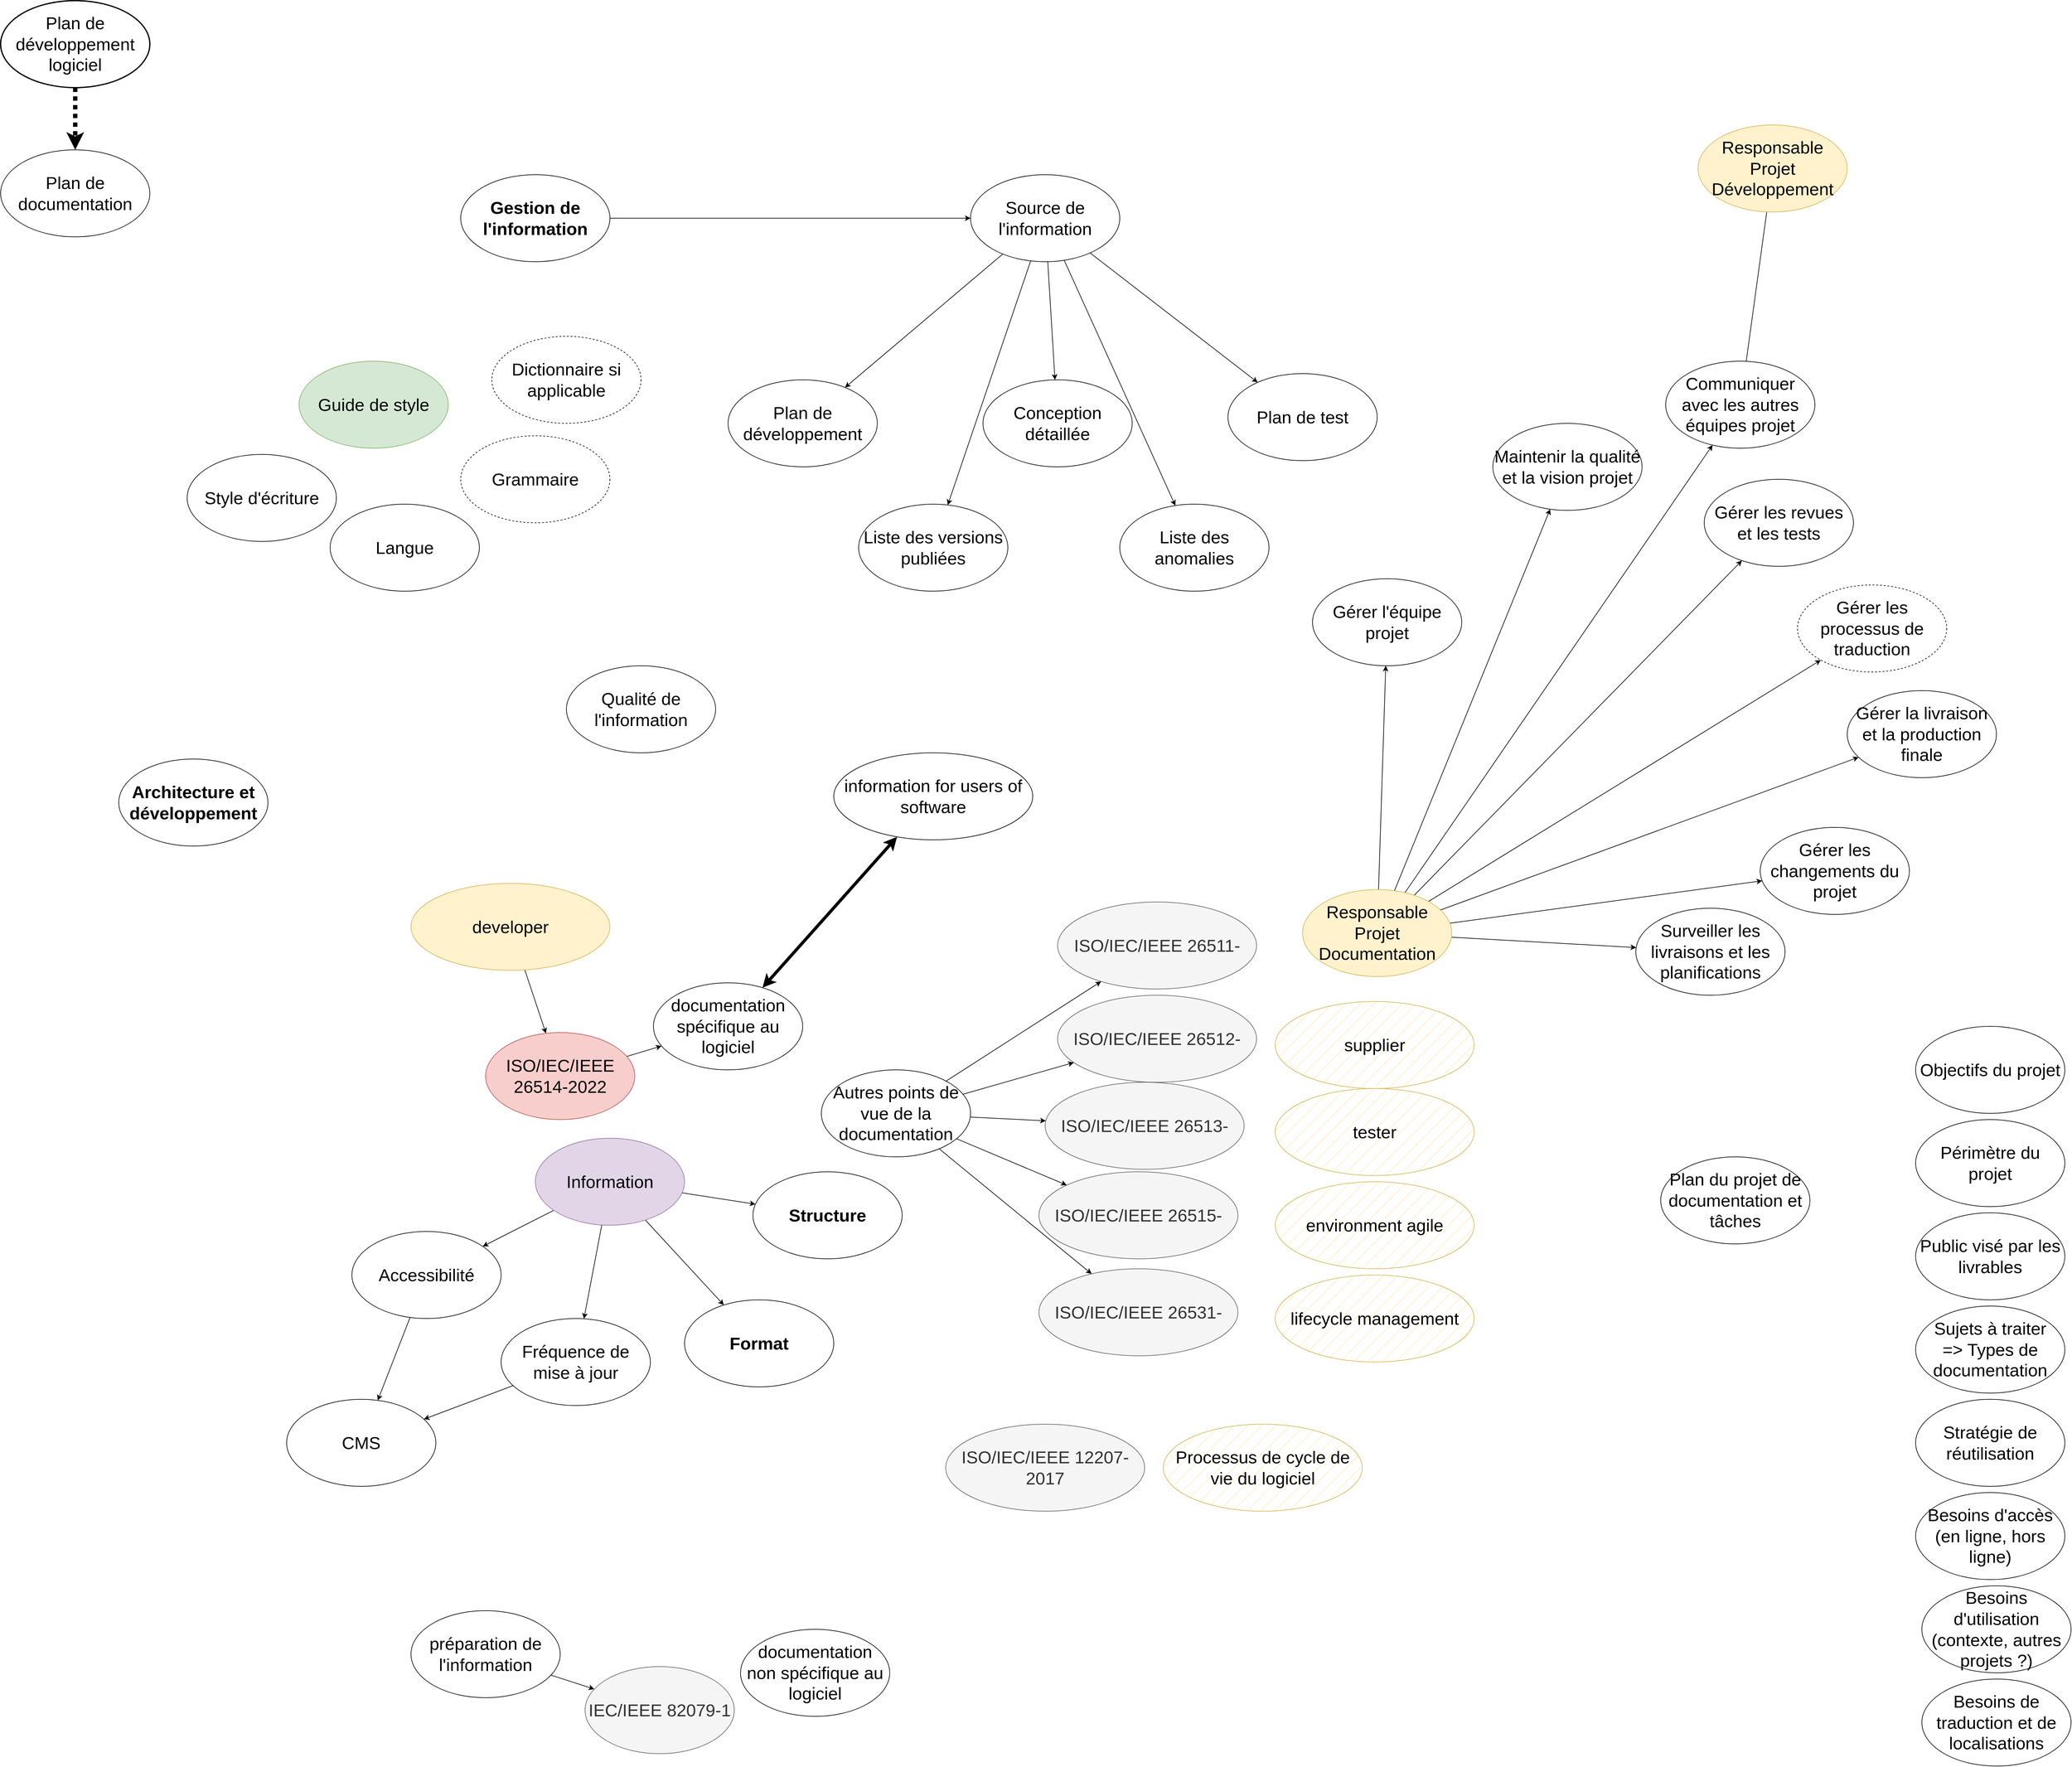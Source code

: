 <mxfile version="26.0.4">
  <diagram name="Page-1" id="BIDaeY3QTPUU3SY5W4b0">
    <mxGraphModel dx="3357" dy="4531" grid="1" gridSize="10" guides="1" tooltips="1" connect="1" arrows="1" fold="1" page="1" pageScale="1" pageWidth="1169" pageHeight="827" math="0" shadow="0">
      <root>
        <mxCell id="0" />
        <mxCell id="1" parent="0" />
        <mxCell id="pOz3Xbr77kyRt1sYzAAJ-1" value="Architecture et développement" style="ellipse;whiteSpace=wrap;html=1;strokeColor=default;align=center;verticalAlign=middle;fontFamily=Helvetica;fontSize=28;fontColor=default;fillColor=default;fontStyle=1" parent="1" vertex="1">
          <mxGeometry x="-150" y="-250" width="240" height="140" as="geometry" />
        </mxCell>
        <mxCell id="pOz3Xbr77kyRt1sYzAAJ-2" value="Qualité de l&#39;information" style="ellipse;whiteSpace=wrap;html=1;strokeColor=default;align=center;verticalAlign=middle;fontFamily=Helvetica;fontSize=28;fontColor=default;fillColor=default;" parent="1" vertex="1">
          <mxGeometry x="570" y="-400" width="240" height="140" as="geometry" />
        </mxCell>
        <mxCell id="3t2eln8wta4C8ZP0yIUS-1" value="Structure" style="ellipse;whiteSpace=wrap;html=1;fontSize=28;fontStyle=1" vertex="1" parent="1">
          <mxGeometry x="870" y="414" width="240" height="140" as="geometry" />
        </mxCell>
        <mxCell id="3t2eln8wta4C8ZP0yIUS-2" value="Format" style="ellipse;whiteSpace=wrap;html=1;strokeColor=default;align=center;verticalAlign=middle;fontFamily=Helvetica;fontSize=28;fontColor=default;fillColor=default;fontStyle=1" vertex="1" parent="1">
          <mxGeometry x="760" y="620" width="240" height="140" as="geometry" />
        </mxCell>
        <mxCell id="3t2eln8wta4C8ZP0yIUS-4" style="rounded=0;orthogonalLoop=1;jettySize=auto;html=1;" edge="1" parent="1" source="3t2eln8wta4C8ZP0yIUS-3" target="3t2eln8wta4C8ZP0yIUS-1">
          <mxGeometry relative="1" as="geometry" />
        </mxCell>
        <mxCell id="3t2eln8wta4C8ZP0yIUS-5" style="rounded=0;orthogonalLoop=1;jettySize=auto;html=1;" edge="1" parent="1" source="3t2eln8wta4C8ZP0yIUS-3" target="3t2eln8wta4C8ZP0yIUS-2">
          <mxGeometry relative="1" as="geometry" />
        </mxCell>
        <mxCell id="3t2eln8wta4C8ZP0yIUS-28" style="rounded=0;orthogonalLoop=1;jettySize=auto;html=1;" edge="1" parent="1" source="3t2eln8wta4C8ZP0yIUS-3" target="3t2eln8wta4C8ZP0yIUS-27">
          <mxGeometry relative="1" as="geometry" />
        </mxCell>
        <mxCell id="3t2eln8wta4C8ZP0yIUS-29" style="rounded=0;orthogonalLoop=1;jettySize=auto;html=1;" edge="1" parent="1" source="3t2eln8wta4C8ZP0yIUS-3" target="3t2eln8wta4C8ZP0yIUS-26">
          <mxGeometry relative="1" as="geometry" />
        </mxCell>
        <mxCell id="3t2eln8wta4C8ZP0yIUS-3" value="Information" style="ellipse;whiteSpace=wrap;html=1;strokeColor=#9673a6;align=center;verticalAlign=middle;fontFamily=Helvetica;fontSize=28;fillColor=#e1d5e7;" vertex="1" parent="1">
          <mxGeometry x="520" y="360" width="240" height="140" as="geometry" />
        </mxCell>
        <mxCell id="3t2eln8wta4C8ZP0yIUS-51" style="rounded=0;orthogonalLoop=1;jettySize=auto;html=1;exitX=1;exitY=0.5;exitDx=0;exitDy=0;" edge="1" parent="1" source="3t2eln8wta4C8ZP0yIUS-6" target="3t2eln8wta4C8ZP0yIUS-49">
          <mxGeometry relative="1" as="geometry" />
        </mxCell>
        <mxCell id="3t2eln8wta4C8ZP0yIUS-6" value="Gestion de l&#39;information" style="ellipse;whiteSpace=wrap;html=1;strokeColor=default;align=center;verticalAlign=middle;fontFamily=Helvetica;fontSize=28;fontColor=default;fillColor=default;fontStyle=1" vertex="1" parent="1">
          <mxGeometry x="400" y="-1190" width="240" height="140" as="geometry" />
        </mxCell>
        <mxCell id="3t2eln8wta4C8ZP0yIUS-7" value="IEC/IEEE 82079-1" style="ellipse;whiteSpace=wrap;html=1;strokeColor=#666666;align=center;verticalAlign=middle;fontFamily=Helvetica;fontSize=28;fontColor=#333333;fillColor=#f5f5f5;" vertex="1" parent="1">
          <mxGeometry x="600" y="1210" width="240" height="140" as="geometry" />
        </mxCell>
        <mxCell id="3t2eln8wta4C8ZP0yIUS-9" style="rounded=0;orthogonalLoop=1;jettySize=auto;html=1;" edge="1" parent="1" source="3t2eln8wta4C8ZP0yIUS-8" target="3t2eln8wta4C8ZP0yIUS-7">
          <mxGeometry relative="1" as="geometry" />
        </mxCell>
        <mxCell id="3t2eln8wta4C8ZP0yIUS-8" value="préparation de l&#39;information" style="ellipse;whiteSpace=wrap;html=1;strokeColor=default;align=center;verticalAlign=middle;fontFamily=Helvetica;fontSize=28;fontColor=default;fillColor=default;" vertex="1" parent="1">
          <mxGeometry x="320" y="1120" width="240" height="140" as="geometry" />
        </mxCell>
        <mxCell id="3t2eln8wta4C8ZP0yIUS-10" value="documentation non spécifique au logiciel" style="ellipse;whiteSpace=wrap;html=1;strokeColor=default;align=center;verticalAlign=middle;fontFamily=Helvetica;fontSize=28;fontColor=default;fillColor=default;" vertex="1" parent="1">
          <mxGeometry x="850" y="1150" width="240" height="140" as="geometry" />
        </mxCell>
        <mxCell id="3t2eln8wta4C8ZP0yIUS-13" style="rounded=0;orthogonalLoop=1;jettySize=auto;html=1;" edge="1" parent="1" source="3t2eln8wta4C8ZP0yIUS-11" target="3t2eln8wta4C8ZP0yIUS-12">
          <mxGeometry relative="1" as="geometry" />
        </mxCell>
        <mxCell id="3t2eln8wta4C8ZP0yIUS-11" value="ISO/IEC/IEEE 26514-2022" style="ellipse;whiteSpace=wrap;html=1;strokeColor=#b85450;align=center;verticalAlign=middle;fontFamily=Helvetica;fontSize=28;fillColor=#f8cecc;" vertex="1" parent="1">
          <mxGeometry x="440" y="190" width="240" height="140" as="geometry" />
        </mxCell>
        <mxCell id="3t2eln8wta4C8ZP0yIUS-12" value="documentation spécifique au logiciel" style="ellipse;whiteSpace=wrap;html=1;strokeColor=default;align=center;verticalAlign=middle;fontFamily=Helvetica;fontSize=28;fontColor=default;fillColor=default;" vertex="1" parent="1">
          <mxGeometry x="710" y="110" width="240" height="140" as="geometry" />
        </mxCell>
        <mxCell id="3t2eln8wta4C8ZP0yIUS-14" value="ISO/IEC/IEEE 26511-" style="ellipse;whiteSpace=wrap;html=1;strokeColor=#666666;align=center;verticalAlign=middle;fontFamily=Helvetica;fontSize=28;fontColor=#333333;fillColor=#f5f5f5;" vertex="1" parent="1">
          <mxGeometry x="1360" y="-20" width="320" height="140" as="geometry" />
        </mxCell>
        <mxCell id="3t2eln8wta4C8ZP0yIUS-15" value="ISO/IEC/IEEE 26512-" style="ellipse;whiteSpace=wrap;html=1;strokeColor=#666666;align=center;verticalAlign=middle;fontFamily=Helvetica;fontSize=28;fontColor=#333333;fillColor=#f5f5f5;" vertex="1" parent="1">
          <mxGeometry x="1360" y="130" width="320" height="140" as="geometry" />
        </mxCell>
        <mxCell id="3t2eln8wta4C8ZP0yIUS-16" value="ISO/IEC/IEEE 26513-" style="ellipse;whiteSpace=wrap;html=1;strokeColor=#666666;align=center;verticalAlign=middle;fontFamily=Helvetica;fontSize=28;fontColor=#333333;fillColor=#f5f5f5;" vertex="1" parent="1">
          <mxGeometry x="1340" y="270" width="320" height="140" as="geometry" />
        </mxCell>
        <mxCell id="3t2eln8wta4C8ZP0yIUS-17" value="ISO/IEC/IEEE 26515-" style="ellipse;whiteSpace=wrap;html=1;strokeColor=#666666;align=center;verticalAlign=middle;fontFamily=Helvetica;fontSize=28;fontColor=#333333;fillColor=#f5f5f5;" vertex="1" parent="1">
          <mxGeometry x="1330" y="414" width="320" height="140" as="geometry" />
        </mxCell>
        <mxCell id="3t2eln8wta4C8ZP0yIUS-18" value="ISO/IEC/IEEE 26531-" style="ellipse;whiteSpace=wrap;html=1;strokeColor=#666666;align=center;verticalAlign=middle;fontFamily=Helvetica;fontSize=28;fontColor=#333333;fillColor=#f5f5f5;" vertex="1" parent="1">
          <mxGeometry x="1330" y="570" width="320" height="140" as="geometry" />
        </mxCell>
        <mxCell id="3t2eln8wta4C8ZP0yIUS-20" style="rounded=0;orthogonalLoop=1;jettySize=auto;html=1;" edge="1" parent="1" source="3t2eln8wta4C8ZP0yIUS-19" target="3t2eln8wta4C8ZP0yIUS-14">
          <mxGeometry relative="1" as="geometry" />
        </mxCell>
        <mxCell id="3t2eln8wta4C8ZP0yIUS-21" style="rounded=0;orthogonalLoop=1;jettySize=auto;html=1;strokeColor=default;align=center;verticalAlign=middle;fontFamily=Helvetica;fontSize=11;fontColor=default;labelBackgroundColor=default;endArrow=classic;" edge="1" parent="1" source="3t2eln8wta4C8ZP0yIUS-19" target="3t2eln8wta4C8ZP0yIUS-15">
          <mxGeometry relative="1" as="geometry" />
        </mxCell>
        <mxCell id="3t2eln8wta4C8ZP0yIUS-22" style="rounded=0;orthogonalLoop=1;jettySize=auto;html=1;strokeColor=default;align=center;verticalAlign=middle;fontFamily=Helvetica;fontSize=11;fontColor=default;labelBackgroundColor=default;endArrow=classic;" edge="1" parent="1" source="3t2eln8wta4C8ZP0yIUS-19" target="3t2eln8wta4C8ZP0yIUS-16">
          <mxGeometry relative="1" as="geometry" />
        </mxCell>
        <mxCell id="3t2eln8wta4C8ZP0yIUS-23" style="rounded=0;orthogonalLoop=1;jettySize=auto;html=1;" edge="1" parent="1" source="3t2eln8wta4C8ZP0yIUS-19" target="3t2eln8wta4C8ZP0yIUS-17">
          <mxGeometry relative="1" as="geometry" />
        </mxCell>
        <mxCell id="3t2eln8wta4C8ZP0yIUS-24" style="rounded=0;orthogonalLoop=1;jettySize=auto;html=1;strokeColor=default;align=center;verticalAlign=middle;fontFamily=Helvetica;fontSize=11;fontColor=default;labelBackgroundColor=default;endArrow=classic;" edge="1" parent="1" source="3t2eln8wta4C8ZP0yIUS-19" target="3t2eln8wta4C8ZP0yIUS-18">
          <mxGeometry relative="1" as="geometry" />
        </mxCell>
        <mxCell id="3t2eln8wta4C8ZP0yIUS-19" value="Autres points de vue de la documentation" style="ellipse;whiteSpace=wrap;html=1;fontSize=28;" vertex="1" parent="1">
          <mxGeometry x="980" y="250" width="240" height="140" as="geometry" />
        </mxCell>
        <mxCell id="3t2eln8wta4C8ZP0yIUS-25" value="CMS" style="ellipse;whiteSpace=wrap;html=1;strokeColor=default;align=center;verticalAlign=middle;fontFamily=Helvetica;fontSize=28;fontColor=default;fillColor=default;" vertex="1" parent="1">
          <mxGeometry x="120" y="780" width="240" height="140" as="geometry" />
        </mxCell>
        <mxCell id="3t2eln8wta4C8ZP0yIUS-30" style="rounded=0;orthogonalLoop=1;jettySize=auto;html=1;" edge="1" parent="1" source="3t2eln8wta4C8ZP0yIUS-26" target="3t2eln8wta4C8ZP0yIUS-25">
          <mxGeometry relative="1" as="geometry" />
        </mxCell>
        <mxCell id="3t2eln8wta4C8ZP0yIUS-26" value="Fréquence de mise à jour" style="ellipse;whiteSpace=wrap;html=1;strokeColor=default;align=center;verticalAlign=middle;fontFamily=Helvetica;fontSize=28;fontColor=default;fillColor=default;" vertex="1" parent="1">
          <mxGeometry x="465" y="650" width="240" height="140" as="geometry" />
        </mxCell>
        <mxCell id="3t2eln8wta4C8ZP0yIUS-31" style="rounded=0;orthogonalLoop=1;jettySize=auto;html=1;" edge="1" parent="1" source="3t2eln8wta4C8ZP0yIUS-27" target="3t2eln8wta4C8ZP0yIUS-25">
          <mxGeometry relative="1" as="geometry" />
        </mxCell>
        <mxCell id="3t2eln8wta4C8ZP0yIUS-27" value="Accessibilité" style="ellipse;whiteSpace=wrap;html=1;strokeColor=default;align=center;verticalAlign=middle;fontFamily=Helvetica;fontSize=28;fontColor=default;fillColor=default;" vertex="1" parent="1">
          <mxGeometry x="225" y="510" width="240" height="140" as="geometry" />
        </mxCell>
        <mxCell id="3t2eln8wta4C8ZP0yIUS-33" value="supplier" style="ellipse;whiteSpace=wrap;html=1;strokeColor=#d6b656;align=center;verticalAlign=middle;fontFamily=Helvetica;fontSize=28;fillColor=#fff2cc;fillStyle=hatch;" vertex="1" parent="1">
          <mxGeometry x="1710" y="140" width="320" height="140" as="geometry" />
        </mxCell>
        <mxCell id="3t2eln8wta4C8ZP0yIUS-34" value="tester" style="ellipse;whiteSpace=wrap;html=1;strokeColor=#d6b656;align=center;verticalAlign=middle;fontFamily=Helvetica;fontSize=28;fillColor=#fff2cc;fillStyle=hatch;" vertex="1" parent="1">
          <mxGeometry x="1710" y="280" width="320" height="140" as="geometry" />
        </mxCell>
        <mxCell id="3t2eln8wta4C8ZP0yIUS-50" style="rounded=0;orthogonalLoop=1;jettySize=auto;html=1;" edge="1" parent="1" source="3t2eln8wta4C8ZP0yIUS-35" target="3t2eln8wta4C8ZP0yIUS-11">
          <mxGeometry relative="1" as="geometry" />
        </mxCell>
        <mxCell id="3t2eln8wta4C8ZP0yIUS-35" value="developer" style="ellipse;whiteSpace=wrap;html=1;strokeColor=#d6b656;align=center;verticalAlign=middle;fontFamily=Helvetica;fontSize=28;fillColor=#fff2cc;" vertex="1" parent="1">
          <mxGeometry x="320" y="-50" width="320" height="140" as="geometry" />
        </mxCell>
        <mxCell id="3t2eln8wta4C8ZP0yIUS-38" style="rounded=0;orthogonalLoop=1;jettySize=auto;html=1;startArrow=classic;startFill=1;strokeWidth=5;" edge="1" parent="1" source="3t2eln8wta4C8ZP0yIUS-36" target="3t2eln8wta4C8ZP0yIUS-12">
          <mxGeometry relative="1" as="geometry">
            <mxPoint x="1081.658" y="-114.594" as="targetPoint" />
          </mxGeometry>
        </mxCell>
        <mxCell id="3t2eln8wta4C8ZP0yIUS-36" value="information for users of software" style="ellipse;whiteSpace=wrap;html=1;strokeColor=default;align=center;verticalAlign=middle;fontFamily=Helvetica;fontSize=28;fontColor=default;fillColor=default;" vertex="1" parent="1">
          <mxGeometry x="1000" y="-260" width="320" height="140" as="geometry" />
        </mxCell>
        <mxCell id="3t2eln8wta4C8ZP0yIUS-39" value="environment agile" style="ellipse;whiteSpace=wrap;html=1;strokeColor=#d6b656;align=center;verticalAlign=middle;fontFamily=Helvetica;fontSize=28;fillColor=#fff2cc;fillStyle=hatch;" vertex="1" parent="1">
          <mxGeometry x="1710" y="430" width="320" height="140" as="geometry" />
        </mxCell>
        <mxCell id="3t2eln8wta4C8ZP0yIUS-40" value="lifecycle management" style="ellipse;whiteSpace=wrap;html=1;strokeColor=#d6b656;align=center;verticalAlign=middle;fontFamily=Helvetica;fontSize=28;fillColor=#fff2cc;fillStyle=hatch;" vertex="1" parent="1">
          <mxGeometry x="1710" y="580" width="320" height="140" as="geometry" />
        </mxCell>
        <mxCell id="3t2eln8wta4C8ZP0yIUS-42" value="ISO/IEC/IEEE 12207-2017" style="ellipse;whiteSpace=wrap;html=1;strokeColor=#666666;align=center;verticalAlign=middle;fontFamily=Helvetica;fontSize=28;fontColor=#333333;fillColor=#f5f5f5;" vertex="1" parent="1">
          <mxGeometry x="1180" y="820" width="320" height="140" as="geometry" />
        </mxCell>
        <mxCell id="3t2eln8wta4C8ZP0yIUS-43" value="Processus de cycle de vie du logiciel" style="ellipse;whiteSpace=wrap;html=1;strokeColor=#d6b656;align=center;verticalAlign=middle;fontFamily=Helvetica;fontSize=28;fillColor=#fff2cc;fillStyle=hatch;" vertex="1" parent="1">
          <mxGeometry x="1530" y="820" width="320" height="140" as="geometry" />
        </mxCell>
        <mxCell id="3t2eln8wta4C8ZP0yIUS-44" value="Plan de développement" style="ellipse;whiteSpace=wrap;html=1;strokeColor=default;align=center;verticalAlign=middle;fontFamily=Helvetica;fontSize=28;fontColor=default;fillColor=default;" vertex="1" parent="1">
          <mxGeometry x="830" y="-860" width="240" height="140" as="geometry" />
        </mxCell>
        <mxCell id="3t2eln8wta4C8ZP0yIUS-45" value="Conception détaillée" style="ellipse;whiteSpace=wrap;html=1;strokeColor=default;align=center;verticalAlign=middle;fontFamily=Helvetica;fontSize=28;fontColor=default;fillColor=default;" vertex="1" parent="1">
          <mxGeometry x="1240" y="-860" width="240" height="140" as="geometry" />
        </mxCell>
        <mxCell id="3t2eln8wta4C8ZP0yIUS-46" value="Plan de test" style="ellipse;whiteSpace=wrap;html=1;strokeColor=default;align=center;verticalAlign=middle;fontFamily=Helvetica;fontSize=28;fontColor=default;fillColor=default;" vertex="1" parent="1">
          <mxGeometry x="1634" y="-870" width="240" height="140" as="geometry" />
        </mxCell>
        <mxCell id="3t2eln8wta4C8ZP0yIUS-47" value="Liste des versions publiées" style="ellipse;whiteSpace=wrap;html=1;strokeColor=default;align=center;verticalAlign=middle;fontFamily=Helvetica;fontSize=28;fontColor=default;fillColor=default;" vertex="1" parent="1">
          <mxGeometry x="1040" y="-660" width="240" height="140" as="geometry" />
        </mxCell>
        <mxCell id="3t2eln8wta4C8ZP0yIUS-48" value="Liste des anomalies" style="ellipse;whiteSpace=wrap;html=1;strokeColor=default;align=center;verticalAlign=middle;fontFamily=Helvetica;fontSize=28;fontColor=default;fillColor=default;" vertex="1" parent="1">
          <mxGeometry x="1460" y="-660" width="240" height="140" as="geometry" />
        </mxCell>
        <mxCell id="3t2eln8wta4C8ZP0yIUS-52" style="rounded=0;orthogonalLoop=1;jettySize=auto;html=1;" edge="1" parent="1" source="3t2eln8wta4C8ZP0yIUS-49" target="3t2eln8wta4C8ZP0yIUS-44">
          <mxGeometry relative="1" as="geometry" />
        </mxCell>
        <mxCell id="3t2eln8wta4C8ZP0yIUS-53" style="rounded=0;orthogonalLoop=1;jettySize=auto;html=1;" edge="1" parent="1" source="3t2eln8wta4C8ZP0yIUS-49" target="3t2eln8wta4C8ZP0yIUS-45">
          <mxGeometry relative="1" as="geometry" />
        </mxCell>
        <mxCell id="3t2eln8wta4C8ZP0yIUS-54" style="rounded=0;orthogonalLoop=1;jettySize=auto;html=1;" edge="1" parent="1" source="3t2eln8wta4C8ZP0yIUS-49" target="3t2eln8wta4C8ZP0yIUS-46">
          <mxGeometry relative="1" as="geometry" />
        </mxCell>
        <mxCell id="3t2eln8wta4C8ZP0yIUS-55" style="rounded=0;orthogonalLoop=1;jettySize=auto;html=1;" edge="1" parent="1" source="3t2eln8wta4C8ZP0yIUS-49" target="3t2eln8wta4C8ZP0yIUS-47">
          <mxGeometry relative="1" as="geometry" />
        </mxCell>
        <mxCell id="3t2eln8wta4C8ZP0yIUS-56" style="rounded=0;orthogonalLoop=1;jettySize=auto;html=1;" edge="1" parent="1" source="3t2eln8wta4C8ZP0yIUS-49" target="3t2eln8wta4C8ZP0yIUS-48">
          <mxGeometry relative="1" as="geometry" />
        </mxCell>
        <mxCell id="3t2eln8wta4C8ZP0yIUS-49" value="Source de l&#39;information" style="ellipse;whiteSpace=wrap;html=1;strokeColor=default;align=center;verticalAlign=middle;fontFamily=Helvetica;fontSize=28;fontColor=default;fillColor=default;" vertex="1" parent="1">
          <mxGeometry x="1220" y="-1190" width="240" height="140" as="geometry" />
        </mxCell>
        <mxCell id="3t2eln8wta4C8ZP0yIUS-57" value="Guide de style" style="ellipse;whiteSpace=wrap;html=1;strokeColor=#82b366;align=center;verticalAlign=middle;fontFamily=Helvetica;fontSize=28;fillColor=#d5e8d4;" vertex="1" parent="1">
          <mxGeometry x="140" y="-890" width="240" height="140" as="geometry" />
        </mxCell>
        <mxCell id="3t2eln8wta4C8ZP0yIUS-58" value="Style d&#39;écriture" style="ellipse;whiteSpace=wrap;html=1;strokeColor=default;align=center;verticalAlign=middle;fontFamily=Helvetica;fontSize=28;fontColor=default;fillColor=default;" vertex="1" parent="1">
          <mxGeometry x="-40" y="-740" width="240" height="140" as="geometry" />
        </mxCell>
        <mxCell id="3t2eln8wta4C8ZP0yIUS-59" value="Langue" style="ellipse;whiteSpace=wrap;html=1;strokeColor=default;align=center;verticalAlign=middle;fontFamily=Helvetica;fontSize=28;fontColor=default;fillColor=default;" vertex="1" parent="1">
          <mxGeometry x="190" y="-660" width="240" height="140" as="geometry" />
        </mxCell>
        <mxCell id="3t2eln8wta4C8ZP0yIUS-60" value="Dictionnaire si applicable" style="ellipse;whiteSpace=wrap;html=1;strokeColor=default;align=center;verticalAlign=middle;fontFamily=Helvetica;fontSize=28;fontColor=default;fillColor=default;dashed=1;" vertex="1" parent="1">
          <mxGeometry x="450" y="-930" width="240" height="140" as="geometry" />
        </mxCell>
        <mxCell id="3t2eln8wta4C8ZP0yIUS-62" value="Grammaire" style="ellipse;whiteSpace=wrap;html=1;strokeColor=default;align=center;verticalAlign=middle;fontFamily=Helvetica;fontSize=28;fontColor=default;fillColor=default;dashed=1;" vertex="1" parent="1">
          <mxGeometry x="400" y="-770" width="240" height="140" as="geometry" />
        </mxCell>
        <mxCell id="3t2eln8wta4C8ZP0yIUS-75" style="rounded=0;orthogonalLoop=1;jettySize=auto;html=1;" edge="1" parent="1" source="3t2eln8wta4C8ZP0yIUS-63" target="3t2eln8wta4C8ZP0yIUS-69">
          <mxGeometry relative="1" as="geometry" />
        </mxCell>
        <mxCell id="3t2eln8wta4C8ZP0yIUS-76" style="rounded=0;orthogonalLoop=1;jettySize=auto;html=1;" edge="1" parent="1" source="3t2eln8wta4C8ZP0yIUS-63" target="3t2eln8wta4C8ZP0yIUS-68">
          <mxGeometry relative="1" as="geometry" />
        </mxCell>
        <mxCell id="3t2eln8wta4C8ZP0yIUS-77" style="rounded=0;orthogonalLoop=1;jettySize=auto;html=1;" edge="1" parent="1" source="3t2eln8wta4C8ZP0yIUS-63" target="3t2eln8wta4C8ZP0yIUS-65">
          <mxGeometry relative="1" as="geometry" />
        </mxCell>
        <mxCell id="3t2eln8wta4C8ZP0yIUS-78" style="rounded=0;orthogonalLoop=1;jettySize=auto;html=1;" edge="1" parent="1" source="3t2eln8wta4C8ZP0yIUS-63" target="3t2eln8wta4C8ZP0yIUS-66">
          <mxGeometry relative="1" as="geometry" />
        </mxCell>
        <mxCell id="3t2eln8wta4C8ZP0yIUS-80" style="rounded=0;orthogonalLoop=1;jettySize=auto;html=1;" edge="1" parent="1" source="3t2eln8wta4C8ZP0yIUS-63" target="3t2eln8wta4C8ZP0yIUS-70">
          <mxGeometry relative="1" as="geometry" />
        </mxCell>
        <mxCell id="3t2eln8wta4C8ZP0yIUS-81" style="rounded=0;orthogonalLoop=1;jettySize=auto;html=1;" edge="1" parent="1" source="3t2eln8wta4C8ZP0yIUS-63" target="3t2eln8wta4C8ZP0yIUS-73">
          <mxGeometry relative="1" as="geometry" />
        </mxCell>
        <mxCell id="3t2eln8wta4C8ZP0yIUS-82" style="rounded=0;orthogonalLoop=1;jettySize=auto;html=1;" edge="1" parent="1" source="3t2eln8wta4C8ZP0yIUS-63" target="3t2eln8wta4C8ZP0yIUS-72">
          <mxGeometry relative="1" as="geometry" />
        </mxCell>
        <mxCell id="3t2eln8wta4C8ZP0yIUS-83" style="rounded=0;orthogonalLoop=1;jettySize=auto;html=1;" edge="1" parent="1" source="3t2eln8wta4C8ZP0yIUS-63" target="3t2eln8wta4C8ZP0yIUS-71">
          <mxGeometry relative="1" as="geometry" />
        </mxCell>
        <mxCell id="3t2eln8wta4C8ZP0yIUS-63" value="Responsable Projet Documentation" style="ellipse;whiteSpace=wrap;html=1;strokeColor=#d6b656;align=center;verticalAlign=middle;fontFamily=Helvetica;fontSize=28;fillColor=#fff2cc;" vertex="1" parent="1">
          <mxGeometry x="1754" y="-40" width="240" height="140" as="geometry" />
        </mxCell>
        <mxCell id="3t2eln8wta4C8ZP0yIUS-74" style="rounded=0;orthogonalLoop=1;jettySize=auto;html=1;endArrow=none;endFill=0;" edge="1" parent="1" source="3t2eln8wta4C8ZP0yIUS-64" target="3t2eln8wta4C8ZP0yIUS-69">
          <mxGeometry relative="1" as="geometry" />
        </mxCell>
        <mxCell id="3t2eln8wta4C8ZP0yIUS-64" value="Responsable Projet Développement" style="ellipse;whiteSpace=wrap;html=1;strokeColor=#d6b656;align=center;verticalAlign=middle;fontFamily=Helvetica;fontSize=28;fillColor=#fff2cc;" vertex="1" parent="1">
          <mxGeometry x="2390" y="-1270" width="240" height="140" as="geometry" />
        </mxCell>
        <mxCell id="3t2eln8wta4C8ZP0yIUS-65" value="Gérer l&#39;équipe projet" style="ellipse;whiteSpace=wrap;html=1;strokeColor=default;align=center;verticalAlign=middle;fontFamily=Helvetica;fontSize=28;fontColor=default;fillColor=default;" vertex="1" parent="1">
          <mxGeometry x="1770" y="-540" width="240" height="140" as="geometry" />
        </mxCell>
        <mxCell id="3t2eln8wta4C8ZP0yIUS-66" value="Surveiller les livraisons et les planifications" style="ellipse;whiteSpace=wrap;html=1;strokeColor=default;align=center;verticalAlign=middle;fontFamily=Helvetica;fontSize=28;fontColor=default;fillColor=default;" vertex="1" parent="1">
          <mxGeometry x="2290" y="-10" width="240" height="140" as="geometry" />
        </mxCell>
        <mxCell id="3t2eln8wta4C8ZP0yIUS-68" value="Maintenir la qualité et la vision projet" style="ellipse;whiteSpace=wrap;html=1;strokeColor=default;align=center;verticalAlign=middle;fontFamily=Helvetica;fontSize=28;fontColor=default;fillColor=default;" vertex="1" parent="1">
          <mxGeometry x="2060" y="-790" width="240" height="140" as="geometry" />
        </mxCell>
        <mxCell id="3t2eln8wta4C8ZP0yIUS-69" value="Communiquer avec les autres équipes projet" style="ellipse;whiteSpace=wrap;html=1;strokeColor=default;align=center;verticalAlign=middle;fontFamily=Helvetica;fontSize=28;fontColor=default;fillColor=default;" vertex="1" parent="1">
          <mxGeometry x="2338" y="-890" width="240" height="140" as="geometry" />
        </mxCell>
        <mxCell id="3t2eln8wta4C8ZP0yIUS-70" value="Gérer les changements du projet" style="ellipse;whiteSpace=wrap;html=1;strokeColor=default;align=center;verticalAlign=middle;fontFamily=Helvetica;fontSize=28;fontColor=default;fillColor=default;" vertex="1" parent="1">
          <mxGeometry x="2490" y="-140" width="240" height="140" as="geometry" />
        </mxCell>
        <mxCell id="3t2eln8wta4C8ZP0yIUS-71" value="Gérer les revues et les tests" style="ellipse;whiteSpace=wrap;html=1;strokeColor=default;align=center;verticalAlign=middle;fontFamily=Helvetica;fontSize=28;fontColor=default;fillColor=default;" vertex="1" parent="1">
          <mxGeometry x="2400" y="-700" width="240" height="140" as="geometry" />
        </mxCell>
        <mxCell id="3t2eln8wta4C8ZP0yIUS-72" value="Gérer les processus de traduction" style="ellipse;whiteSpace=wrap;html=1;strokeColor=default;align=center;verticalAlign=middle;fontFamily=Helvetica;fontSize=28;fontColor=default;fillColor=default;dashed=1;" vertex="1" parent="1">
          <mxGeometry x="2550" y="-530" width="240" height="140" as="geometry" />
        </mxCell>
        <mxCell id="3t2eln8wta4C8ZP0yIUS-73" value="Gérer la livraison et la production finale" style="ellipse;whiteSpace=wrap;html=1;strokeColor=default;align=center;verticalAlign=middle;fontFamily=Helvetica;fontSize=28;fontColor=default;fillColor=default;" vertex="1" parent="1">
          <mxGeometry x="2630" y="-360" width="240" height="140" as="geometry" />
        </mxCell>
        <mxCell id="3t2eln8wta4C8ZP0yIUS-86" style="edgeStyle=orthogonalEdgeStyle;rounded=0;orthogonalLoop=1;jettySize=auto;html=1;strokeWidth=7;dashed=1;dashPattern=1 1;" edge="1" parent="1" source="3t2eln8wta4C8ZP0yIUS-84" target="3t2eln8wta4C8ZP0yIUS-85">
          <mxGeometry relative="1" as="geometry" />
        </mxCell>
        <mxCell id="3t2eln8wta4C8ZP0yIUS-84" value="Plan de développement logiciel" style="ellipse;whiteSpace=wrap;html=1;strokeColor=default;align=center;verticalAlign=middle;fontFamily=Helvetica;fontSize=28;fontColor=default;fillColor=default;strokeWidth=2;" vertex="1" parent="1">
          <mxGeometry x="-340" y="-1470" width="240" height="140" as="geometry" />
        </mxCell>
        <mxCell id="3t2eln8wta4C8ZP0yIUS-85" value="Plan de documentation" style="ellipse;whiteSpace=wrap;html=1;strokeColor=default;align=center;verticalAlign=middle;fontFamily=Helvetica;fontSize=28;fontColor=default;fillColor=default;" vertex="1" parent="1">
          <mxGeometry x="-340" y="-1230" width="240" height="140" as="geometry" />
        </mxCell>
        <mxCell id="3t2eln8wta4C8ZP0yIUS-87" value="Plan du projet de documentation et tâches" style="ellipse;whiteSpace=wrap;html=1;strokeColor=default;align=center;verticalAlign=middle;fontFamily=Helvetica;fontSize=28;fontColor=default;fillColor=default;" vertex="1" parent="1">
          <mxGeometry x="2330" y="390" width="240" height="140" as="geometry" />
        </mxCell>
        <mxCell id="3t2eln8wta4C8ZP0yIUS-88" value="Objectifs du projet" style="ellipse;whiteSpace=wrap;html=1;strokeColor=default;align=center;verticalAlign=middle;fontFamily=Helvetica;fontSize=28;fontColor=default;fillColor=default;" vertex="1" parent="1">
          <mxGeometry x="2740" y="180" width="240" height="140" as="geometry" />
        </mxCell>
        <mxCell id="3t2eln8wta4C8ZP0yIUS-89" value="Périmètre du projet" style="ellipse;whiteSpace=wrap;html=1;strokeColor=default;align=center;verticalAlign=middle;fontFamily=Helvetica;fontSize=28;fontColor=default;fillColor=default;" vertex="1" parent="1">
          <mxGeometry x="2740" y="330" width="240" height="140" as="geometry" />
        </mxCell>
        <mxCell id="3t2eln8wta4C8ZP0yIUS-90" value="Public visé par les livrables" style="ellipse;whiteSpace=wrap;html=1;strokeColor=default;align=center;verticalAlign=middle;fontFamily=Helvetica;fontSize=28;fontColor=default;fillColor=default;" vertex="1" parent="1">
          <mxGeometry x="2740" y="480" width="240" height="140" as="geometry" />
        </mxCell>
        <mxCell id="3t2eln8wta4C8ZP0yIUS-91" value="&lt;div&gt;Sujets à traiter&lt;/div&gt;&lt;div&gt;=&amp;gt; Types de documentation&lt;br&gt;&lt;/div&gt;" style="ellipse;whiteSpace=wrap;html=1;strokeColor=default;align=center;verticalAlign=middle;fontFamily=Helvetica;fontSize=28;fontColor=default;fillColor=default;" vertex="1" parent="1">
          <mxGeometry x="2740" y="630" width="240" height="140" as="geometry" />
        </mxCell>
        <mxCell id="3t2eln8wta4C8ZP0yIUS-92" value="Stratégie de réutilisation" style="ellipse;whiteSpace=wrap;html=1;strokeColor=default;align=center;verticalAlign=middle;fontFamily=Helvetica;fontSize=28;fontColor=default;fillColor=default;" vertex="1" parent="1">
          <mxGeometry x="2740" y="780" width="240" height="140" as="geometry" />
        </mxCell>
        <mxCell id="3t2eln8wta4C8ZP0yIUS-93" value="Besoins d&#39;accès&lt;br&gt;(en ligne, hors ligne)" style="ellipse;whiteSpace=wrap;html=1;strokeColor=default;align=center;verticalAlign=middle;fontFamily=Helvetica;fontSize=28;fontColor=default;fillColor=default;" vertex="1" parent="1">
          <mxGeometry x="2740" y="930" width="240" height="140" as="geometry" />
        </mxCell>
        <mxCell id="3t2eln8wta4C8ZP0yIUS-94" value="Besoins d&#39;utilisation (contexte, autres projets ?)" style="ellipse;whiteSpace=wrap;html=1;strokeColor=default;align=center;verticalAlign=middle;fontFamily=Helvetica;fontSize=28;fontColor=default;fillColor=default;" vertex="1" parent="1">
          <mxGeometry x="2750" y="1080" width="240" height="140" as="geometry" />
        </mxCell>
        <mxCell id="3t2eln8wta4C8ZP0yIUS-95" value="Besoins de traduction et de localisations" style="ellipse;whiteSpace=wrap;html=1;strokeColor=default;align=center;verticalAlign=middle;fontFamily=Helvetica;fontSize=28;fontColor=default;fillColor=default;" vertex="1" parent="1">
          <mxGeometry x="2750" y="1230" width="240" height="140" as="geometry" />
        </mxCell>
      </root>
    </mxGraphModel>
  </diagram>
</mxfile>
